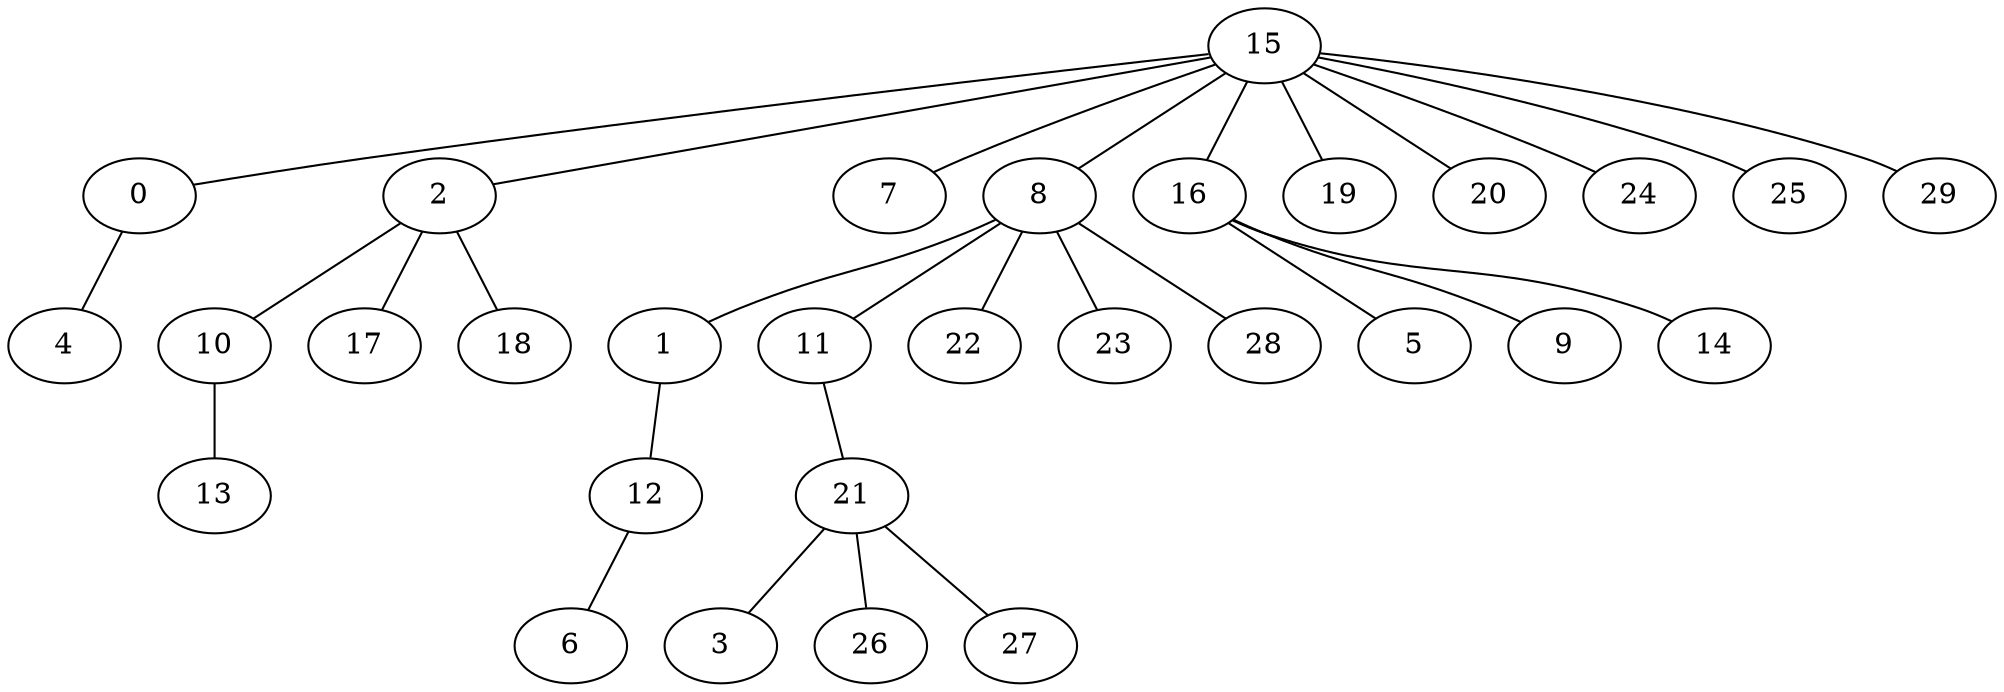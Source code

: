 graph G {
  15;
  0;
  2;
  7;
  8;
  16;
  19;
  20;
  24;
  25;
  29;
  4;
  10;
  17;
  18;
  1;
  11;
  22;
  23;
  28;
  5;
  9;
  14;
  13;
  12;
  21;
  6;
  3;
  26;
  27;
   15 -- 0;
   15 -- 2;
   15 -- 7;
   15 -- 8;
   15 -- 16;
   15 -- 19;
   15 -- 20;
   15 -- 24;
   15 -- 25;
   15 -- 29;
   0 -- 4;
   2 -- 10;
   2 -- 17;
   2 -- 18;
   8 -- 1;
   8 -- 11;
   8 -- 22;
   8 -- 23;
   8 -- 28;
   16 -- 5;
   16 -- 9;
   16 -- 14;
   10 -- 13;
   1 -- 12;
   11 -- 21;
   12 -- 6;
   21 -- 3;
   21 -- 26;
   21 -- 27;
}
